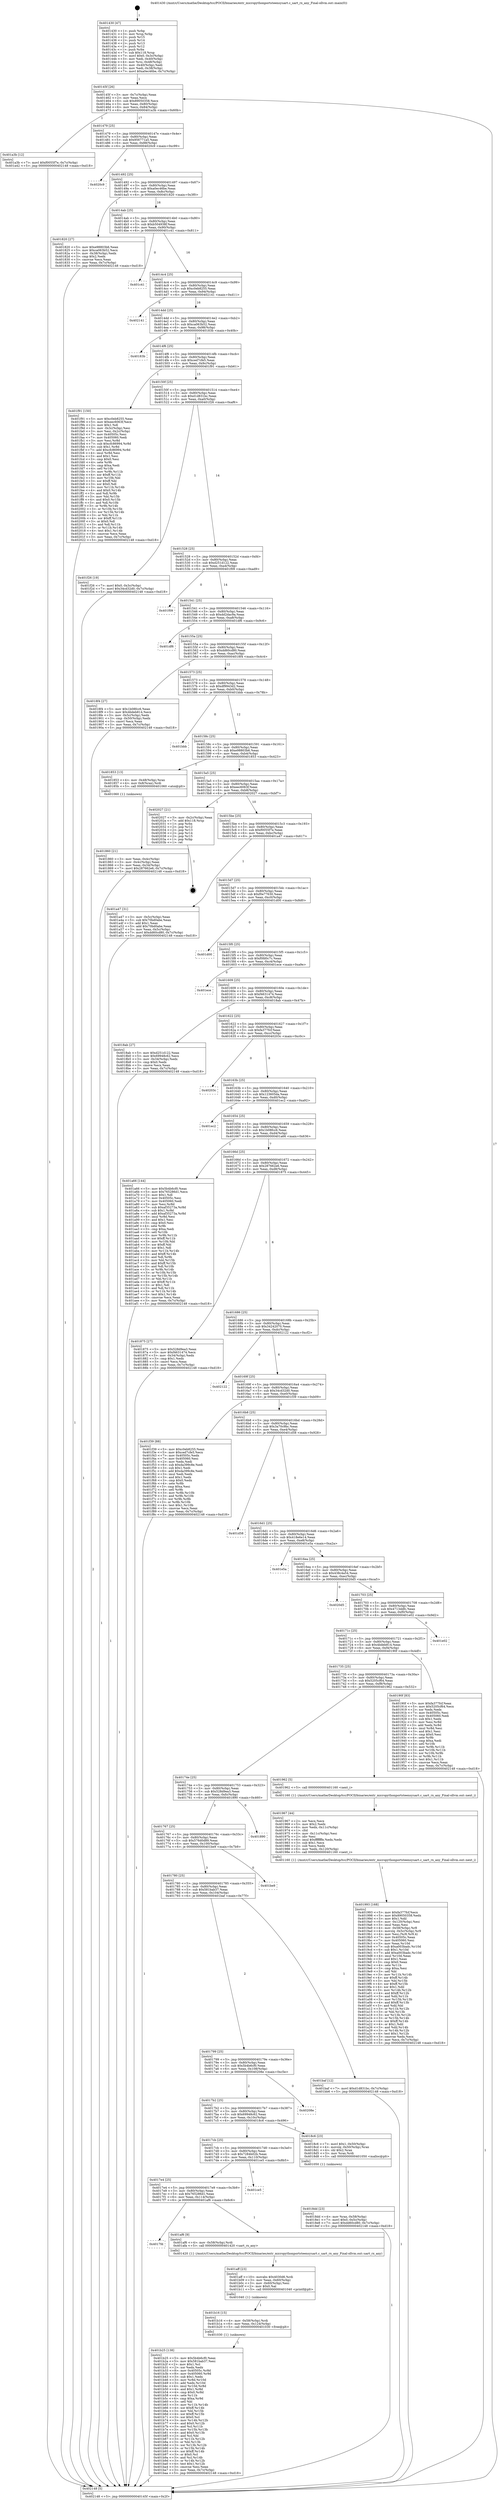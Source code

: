 digraph "0x401430" {
  label = "0x401430 (/mnt/c/Users/mathe/Desktop/tcc/POCII/binaries/extr_micropythonportsteensyuart.c_uart_rx_any_Final-ollvm.out::main(0))"
  labelloc = "t"
  node[shape=record]

  Entry [label="",width=0.3,height=0.3,shape=circle,fillcolor=black,style=filled]
  "0x40145f" [label="{
     0x40145f [26]\l
     | [instrs]\l
     &nbsp;&nbsp;0x40145f \<+3\>: mov -0x7c(%rbp),%eax\l
     &nbsp;&nbsp;0x401462 \<+2\>: mov %eax,%ecx\l
     &nbsp;&nbsp;0x401464 \<+6\>: sub $0x89050358,%ecx\l
     &nbsp;&nbsp;0x40146a \<+3\>: mov %eax,-0x80(%rbp)\l
     &nbsp;&nbsp;0x40146d \<+6\>: mov %ecx,-0x84(%rbp)\l
     &nbsp;&nbsp;0x401473 \<+6\>: je 0000000000401a3b \<main+0x60b\>\l
  }"]
  "0x401a3b" [label="{
     0x401a3b [12]\l
     | [instrs]\l
     &nbsp;&nbsp;0x401a3b \<+7\>: movl $0xf0055f7e,-0x7c(%rbp)\l
     &nbsp;&nbsp;0x401a42 \<+5\>: jmp 0000000000402148 \<main+0xd18\>\l
  }"]
  "0x401479" [label="{
     0x401479 [25]\l
     | [instrs]\l
     &nbsp;&nbsp;0x401479 \<+5\>: jmp 000000000040147e \<main+0x4e\>\l
     &nbsp;&nbsp;0x40147e \<+3\>: mov -0x80(%rbp),%eax\l
     &nbsp;&nbsp;0x401481 \<+5\>: sub $0x956771a5,%eax\l
     &nbsp;&nbsp;0x401486 \<+6\>: mov %eax,-0x88(%rbp)\l
     &nbsp;&nbsp;0x40148c \<+6\>: je 00000000004020c9 \<main+0xc99\>\l
  }"]
  Exit [label="",width=0.3,height=0.3,shape=circle,fillcolor=black,style=filled,peripheries=2]
  "0x4020c9" [label="{
     0x4020c9\l
  }", style=dashed]
  "0x401492" [label="{
     0x401492 [25]\l
     | [instrs]\l
     &nbsp;&nbsp;0x401492 \<+5\>: jmp 0000000000401497 \<main+0x67\>\l
     &nbsp;&nbsp;0x401497 \<+3\>: mov -0x80(%rbp),%eax\l
     &nbsp;&nbsp;0x40149a \<+5\>: sub $0xa0ec46be,%eax\l
     &nbsp;&nbsp;0x40149f \<+6\>: mov %eax,-0x8c(%rbp)\l
     &nbsp;&nbsp;0x4014a5 \<+6\>: je 0000000000401820 \<main+0x3f0\>\l
  }"]
  "0x401b25" [label="{
     0x401b25 [138]\l
     | [instrs]\l
     &nbsp;&nbsp;0x401b25 \<+5\>: mov $0x5b4b6cf0,%eax\l
     &nbsp;&nbsp;0x401b2a \<+5\>: mov $0x581bab37,%esi\l
     &nbsp;&nbsp;0x401b2f \<+2\>: mov $0x1,%cl\l
     &nbsp;&nbsp;0x401b31 \<+2\>: xor %edx,%edx\l
     &nbsp;&nbsp;0x401b33 \<+8\>: mov 0x40505c,%r8d\l
     &nbsp;&nbsp;0x401b3b \<+8\>: mov 0x405060,%r9d\l
     &nbsp;&nbsp;0x401b43 \<+3\>: sub $0x1,%edx\l
     &nbsp;&nbsp;0x401b46 \<+3\>: mov %r8d,%r10d\l
     &nbsp;&nbsp;0x401b49 \<+3\>: add %edx,%r10d\l
     &nbsp;&nbsp;0x401b4c \<+4\>: imul %r10d,%r8d\l
     &nbsp;&nbsp;0x401b50 \<+4\>: and $0x1,%r8d\l
     &nbsp;&nbsp;0x401b54 \<+4\>: cmp $0x0,%r8d\l
     &nbsp;&nbsp;0x401b58 \<+4\>: sete %r11b\l
     &nbsp;&nbsp;0x401b5c \<+4\>: cmp $0xa,%r9d\l
     &nbsp;&nbsp;0x401b60 \<+3\>: setl %bl\l
     &nbsp;&nbsp;0x401b63 \<+3\>: mov %r11b,%r14b\l
     &nbsp;&nbsp;0x401b66 \<+4\>: xor $0xff,%r14b\l
     &nbsp;&nbsp;0x401b6a \<+3\>: mov %bl,%r15b\l
     &nbsp;&nbsp;0x401b6d \<+4\>: xor $0xff,%r15b\l
     &nbsp;&nbsp;0x401b71 \<+3\>: xor $0x0,%cl\l
     &nbsp;&nbsp;0x401b74 \<+3\>: mov %r14b,%r12b\l
     &nbsp;&nbsp;0x401b77 \<+4\>: and $0x0,%r12b\l
     &nbsp;&nbsp;0x401b7b \<+3\>: and %cl,%r11b\l
     &nbsp;&nbsp;0x401b7e \<+3\>: mov %r15b,%r13b\l
     &nbsp;&nbsp;0x401b81 \<+4\>: and $0x0,%r13b\l
     &nbsp;&nbsp;0x401b85 \<+2\>: and %cl,%bl\l
     &nbsp;&nbsp;0x401b87 \<+3\>: or %r11b,%r12b\l
     &nbsp;&nbsp;0x401b8a \<+3\>: or %bl,%r13b\l
     &nbsp;&nbsp;0x401b8d \<+3\>: xor %r13b,%r12b\l
     &nbsp;&nbsp;0x401b90 \<+3\>: or %r15b,%r14b\l
     &nbsp;&nbsp;0x401b93 \<+4\>: xor $0xff,%r14b\l
     &nbsp;&nbsp;0x401b97 \<+3\>: or $0x0,%cl\l
     &nbsp;&nbsp;0x401b9a \<+3\>: and %cl,%r14b\l
     &nbsp;&nbsp;0x401b9d \<+3\>: or %r14b,%r12b\l
     &nbsp;&nbsp;0x401ba0 \<+4\>: test $0x1,%r12b\l
     &nbsp;&nbsp;0x401ba4 \<+3\>: cmovne %esi,%eax\l
     &nbsp;&nbsp;0x401ba7 \<+3\>: mov %eax,-0x7c(%rbp)\l
     &nbsp;&nbsp;0x401baa \<+5\>: jmp 0000000000402148 \<main+0xd18\>\l
  }"]
  "0x401820" [label="{
     0x401820 [27]\l
     | [instrs]\l
     &nbsp;&nbsp;0x401820 \<+5\>: mov $0xe98803b6,%eax\l
     &nbsp;&nbsp;0x401825 \<+5\>: mov $0xca063b52,%ecx\l
     &nbsp;&nbsp;0x40182a \<+3\>: mov -0x38(%rbp),%edx\l
     &nbsp;&nbsp;0x40182d \<+3\>: cmp $0x2,%edx\l
     &nbsp;&nbsp;0x401830 \<+3\>: cmovne %ecx,%eax\l
     &nbsp;&nbsp;0x401833 \<+3\>: mov %eax,-0x7c(%rbp)\l
     &nbsp;&nbsp;0x401836 \<+5\>: jmp 0000000000402148 \<main+0xd18\>\l
  }"]
  "0x4014ab" [label="{
     0x4014ab [25]\l
     | [instrs]\l
     &nbsp;&nbsp;0x4014ab \<+5\>: jmp 00000000004014b0 \<main+0x80\>\l
     &nbsp;&nbsp;0x4014b0 \<+3\>: mov -0x80(%rbp),%eax\l
     &nbsp;&nbsp;0x4014b3 \<+5\>: sub $0xb504938f,%eax\l
     &nbsp;&nbsp;0x4014b8 \<+6\>: mov %eax,-0x90(%rbp)\l
     &nbsp;&nbsp;0x4014be \<+6\>: je 0000000000401c41 \<main+0x811\>\l
  }"]
  "0x402148" [label="{
     0x402148 [5]\l
     | [instrs]\l
     &nbsp;&nbsp;0x402148 \<+5\>: jmp 000000000040145f \<main+0x2f\>\l
  }"]
  "0x401430" [label="{
     0x401430 [47]\l
     | [instrs]\l
     &nbsp;&nbsp;0x401430 \<+1\>: push %rbp\l
     &nbsp;&nbsp;0x401431 \<+3\>: mov %rsp,%rbp\l
     &nbsp;&nbsp;0x401434 \<+2\>: push %r15\l
     &nbsp;&nbsp;0x401436 \<+2\>: push %r14\l
     &nbsp;&nbsp;0x401438 \<+2\>: push %r13\l
     &nbsp;&nbsp;0x40143a \<+2\>: push %r12\l
     &nbsp;&nbsp;0x40143c \<+1\>: push %rbx\l
     &nbsp;&nbsp;0x40143d \<+7\>: sub $0x118,%rsp\l
     &nbsp;&nbsp;0x401444 \<+7\>: movl $0x0,-0x3c(%rbp)\l
     &nbsp;&nbsp;0x40144b \<+3\>: mov %edi,-0x40(%rbp)\l
     &nbsp;&nbsp;0x40144e \<+4\>: mov %rsi,-0x48(%rbp)\l
     &nbsp;&nbsp;0x401452 \<+3\>: mov -0x40(%rbp),%edi\l
     &nbsp;&nbsp;0x401455 \<+3\>: mov %edi,-0x38(%rbp)\l
     &nbsp;&nbsp;0x401458 \<+7\>: movl $0xa0ec46be,-0x7c(%rbp)\l
  }"]
  "0x401b16" [label="{
     0x401b16 [15]\l
     | [instrs]\l
     &nbsp;&nbsp;0x401b16 \<+4\>: mov -0x58(%rbp),%rdi\l
     &nbsp;&nbsp;0x401b1a \<+6\>: mov %eax,-0x124(%rbp)\l
     &nbsp;&nbsp;0x401b20 \<+5\>: call 0000000000401030 \<free@plt\>\l
     | [calls]\l
     &nbsp;&nbsp;0x401030 \{1\} (unknown)\l
  }"]
  "0x401c41" [label="{
     0x401c41\l
  }", style=dashed]
  "0x4014c4" [label="{
     0x4014c4 [25]\l
     | [instrs]\l
     &nbsp;&nbsp;0x4014c4 \<+5\>: jmp 00000000004014c9 \<main+0x99\>\l
     &nbsp;&nbsp;0x4014c9 \<+3\>: mov -0x80(%rbp),%eax\l
     &nbsp;&nbsp;0x4014cc \<+5\>: sub $0xc0eb8255,%eax\l
     &nbsp;&nbsp;0x4014d1 \<+6\>: mov %eax,-0x94(%rbp)\l
     &nbsp;&nbsp;0x4014d7 \<+6\>: je 0000000000402141 \<main+0xd11\>\l
  }"]
  "0x401aff" [label="{
     0x401aff [23]\l
     | [instrs]\l
     &nbsp;&nbsp;0x401aff \<+10\>: movabs $0x4030d6,%rdi\l
     &nbsp;&nbsp;0x401b09 \<+3\>: mov %eax,-0x60(%rbp)\l
     &nbsp;&nbsp;0x401b0c \<+3\>: mov -0x60(%rbp),%esi\l
     &nbsp;&nbsp;0x401b0f \<+2\>: mov $0x0,%al\l
     &nbsp;&nbsp;0x401b11 \<+5\>: call 0000000000401040 \<printf@plt\>\l
     | [calls]\l
     &nbsp;&nbsp;0x401040 \{1\} (unknown)\l
  }"]
  "0x402141" [label="{
     0x402141\l
  }", style=dashed]
  "0x4014dd" [label="{
     0x4014dd [25]\l
     | [instrs]\l
     &nbsp;&nbsp;0x4014dd \<+5\>: jmp 00000000004014e2 \<main+0xb2\>\l
     &nbsp;&nbsp;0x4014e2 \<+3\>: mov -0x80(%rbp),%eax\l
     &nbsp;&nbsp;0x4014e5 \<+5\>: sub $0xca063b52,%eax\l
     &nbsp;&nbsp;0x4014ea \<+6\>: mov %eax,-0x98(%rbp)\l
     &nbsp;&nbsp;0x4014f0 \<+6\>: je 000000000040183b \<main+0x40b\>\l
  }"]
  "0x4017fd" [label="{
     0x4017fd\l
  }", style=dashed]
  "0x40183b" [label="{
     0x40183b\l
  }", style=dashed]
  "0x4014f6" [label="{
     0x4014f6 [25]\l
     | [instrs]\l
     &nbsp;&nbsp;0x4014f6 \<+5\>: jmp 00000000004014fb \<main+0xcb\>\l
     &nbsp;&nbsp;0x4014fb \<+3\>: mov -0x80(%rbp),%eax\l
     &nbsp;&nbsp;0x4014fe \<+5\>: sub $0xced7cfe5,%eax\l
     &nbsp;&nbsp;0x401503 \<+6\>: mov %eax,-0x9c(%rbp)\l
     &nbsp;&nbsp;0x401509 \<+6\>: je 0000000000401f91 \<main+0xb61\>\l
  }"]
  "0x401af6" [label="{
     0x401af6 [9]\l
     | [instrs]\l
     &nbsp;&nbsp;0x401af6 \<+4\>: mov -0x58(%rbp),%rdi\l
     &nbsp;&nbsp;0x401afa \<+5\>: call 0000000000401420 \<uart_rx_any\>\l
     | [calls]\l
     &nbsp;&nbsp;0x401420 \{1\} (/mnt/c/Users/mathe/Desktop/tcc/POCII/binaries/extr_micropythonportsteensyuart.c_uart_rx_any_Final-ollvm.out::uart_rx_any)\l
  }"]
  "0x401f91" [label="{
     0x401f91 [150]\l
     | [instrs]\l
     &nbsp;&nbsp;0x401f91 \<+5\>: mov $0xc0eb8255,%eax\l
     &nbsp;&nbsp;0x401f96 \<+5\>: mov $0xeec6063f,%ecx\l
     &nbsp;&nbsp;0x401f9b \<+2\>: mov $0x1,%dl\l
     &nbsp;&nbsp;0x401f9d \<+3\>: mov -0x3c(%rbp),%esi\l
     &nbsp;&nbsp;0x401fa0 \<+3\>: mov %esi,-0x2c(%rbp)\l
     &nbsp;&nbsp;0x401fa3 \<+7\>: mov 0x40505c,%esi\l
     &nbsp;&nbsp;0x401faa \<+7\>: mov 0x405060,%edi\l
     &nbsp;&nbsp;0x401fb1 \<+3\>: mov %esi,%r8d\l
     &nbsp;&nbsp;0x401fb4 \<+7\>: sub $0xcfc86994,%r8d\l
     &nbsp;&nbsp;0x401fbb \<+4\>: sub $0x1,%r8d\l
     &nbsp;&nbsp;0x401fbf \<+7\>: add $0xcfc86994,%r8d\l
     &nbsp;&nbsp;0x401fc6 \<+4\>: imul %r8d,%esi\l
     &nbsp;&nbsp;0x401fca \<+3\>: and $0x1,%esi\l
     &nbsp;&nbsp;0x401fcd \<+3\>: cmp $0x0,%esi\l
     &nbsp;&nbsp;0x401fd0 \<+4\>: sete %r9b\l
     &nbsp;&nbsp;0x401fd4 \<+3\>: cmp $0xa,%edi\l
     &nbsp;&nbsp;0x401fd7 \<+4\>: setl %r10b\l
     &nbsp;&nbsp;0x401fdb \<+3\>: mov %r9b,%r11b\l
     &nbsp;&nbsp;0x401fde \<+4\>: xor $0xff,%r11b\l
     &nbsp;&nbsp;0x401fe2 \<+3\>: mov %r10b,%bl\l
     &nbsp;&nbsp;0x401fe5 \<+3\>: xor $0xff,%bl\l
     &nbsp;&nbsp;0x401fe8 \<+3\>: xor $0x0,%dl\l
     &nbsp;&nbsp;0x401feb \<+3\>: mov %r11b,%r14b\l
     &nbsp;&nbsp;0x401fee \<+4\>: and $0x0,%r14b\l
     &nbsp;&nbsp;0x401ff2 \<+3\>: and %dl,%r9b\l
     &nbsp;&nbsp;0x401ff5 \<+3\>: mov %bl,%r15b\l
     &nbsp;&nbsp;0x401ff8 \<+4\>: and $0x0,%r15b\l
     &nbsp;&nbsp;0x401ffc \<+3\>: and %dl,%r10b\l
     &nbsp;&nbsp;0x401fff \<+3\>: or %r9b,%r14b\l
     &nbsp;&nbsp;0x402002 \<+3\>: or %r10b,%r15b\l
     &nbsp;&nbsp;0x402005 \<+3\>: xor %r15b,%r14b\l
     &nbsp;&nbsp;0x402008 \<+3\>: or %bl,%r11b\l
     &nbsp;&nbsp;0x40200b \<+4\>: xor $0xff,%r11b\l
     &nbsp;&nbsp;0x40200f \<+3\>: or $0x0,%dl\l
     &nbsp;&nbsp;0x402012 \<+3\>: and %dl,%r11b\l
     &nbsp;&nbsp;0x402015 \<+3\>: or %r11b,%r14b\l
     &nbsp;&nbsp;0x402018 \<+4\>: test $0x1,%r14b\l
     &nbsp;&nbsp;0x40201c \<+3\>: cmovne %ecx,%eax\l
     &nbsp;&nbsp;0x40201f \<+3\>: mov %eax,-0x7c(%rbp)\l
     &nbsp;&nbsp;0x402022 \<+5\>: jmp 0000000000402148 \<main+0xd18\>\l
  }"]
  "0x40150f" [label="{
     0x40150f [25]\l
     | [instrs]\l
     &nbsp;&nbsp;0x40150f \<+5\>: jmp 0000000000401514 \<main+0xe4\>\l
     &nbsp;&nbsp;0x401514 \<+3\>: mov -0x80(%rbp),%eax\l
     &nbsp;&nbsp;0x401517 \<+5\>: sub $0xd1d831bc,%eax\l
     &nbsp;&nbsp;0x40151c \<+6\>: mov %eax,-0xa0(%rbp)\l
     &nbsp;&nbsp;0x401522 \<+6\>: je 0000000000401f26 \<main+0xaf6\>\l
  }"]
  "0x4017e4" [label="{
     0x4017e4 [25]\l
     | [instrs]\l
     &nbsp;&nbsp;0x4017e4 \<+5\>: jmp 00000000004017e9 \<main+0x3b9\>\l
     &nbsp;&nbsp;0x4017e9 \<+3\>: mov -0x80(%rbp),%eax\l
     &nbsp;&nbsp;0x4017ec \<+5\>: sub $0x765286d1,%eax\l
     &nbsp;&nbsp;0x4017f1 \<+6\>: mov %eax,-0x114(%rbp)\l
     &nbsp;&nbsp;0x4017f7 \<+6\>: je 0000000000401af6 \<main+0x6c6\>\l
  }"]
  "0x401f26" [label="{
     0x401f26 [19]\l
     | [instrs]\l
     &nbsp;&nbsp;0x401f26 \<+7\>: movl $0x0,-0x3c(%rbp)\l
     &nbsp;&nbsp;0x401f2d \<+7\>: movl $0x34cd32d0,-0x7c(%rbp)\l
     &nbsp;&nbsp;0x401f34 \<+5\>: jmp 0000000000402148 \<main+0xd18\>\l
  }"]
  "0x401528" [label="{
     0x401528 [25]\l
     | [instrs]\l
     &nbsp;&nbsp;0x401528 \<+5\>: jmp 000000000040152d \<main+0xfd\>\l
     &nbsp;&nbsp;0x40152d \<+3\>: mov -0x80(%rbp),%eax\l
     &nbsp;&nbsp;0x401530 \<+5\>: sub $0xd251d122,%eax\l
     &nbsp;&nbsp;0x401535 \<+6\>: mov %eax,-0xa4(%rbp)\l
     &nbsp;&nbsp;0x40153b \<+6\>: je 0000000000401f09 \<main+0xad9\>\l
  }"]
  "0x401ce5" [label="{
     0x401ce5\l
  }", style=dashed]
  "0x401f09" [label="{
     0x401f09\l
  }", style=dashed]
  "0x401541" [label="{
     0x401541 [25]\l
     | [instrs]\l
     &nbsp;&nbsp;0x401541 \<+5\>: jmp 0000000000401546 \<main+0x116\>\l
     &nbsp;&nbsp;0x401546 \<+3\>: mov -0x80(%rbp),%eax\l
     &nbsp;&nbsp;0x401549 \<+5\>: sub $0xdd2dac9a,%eax\l
     &nbsp;&nbsp;0x40154e \<+6\>: mov %eax,-0xa8(%rbp)\l
     &nbsp;&nbsp;0x401554 \<+6\>: je 0000000000401df6 \<main+0x9c6\>\l
  }"]
  "0x401993" [label="{
     0x401993 [168]\l
     | [instrs]\l
     &nbsp;&nbsp;0x401993 \<+5\>: mov $0xfa377fcf,%ecx\l
     &nbsp;&nbsp;0x401998 \<+5\>: mov $0x89050358,%edx\l
     &nbsp;&nbsp;0x40199d \<+3\>: mov $0x1,%dil\l
     &nbsp;&nbsp;0x4019a0 \<+6\>: mov -0x120(%rbp),%esi\l
     &nbsp;&nbsp;0x4019a6 \<+3\>: imul %eax,%esi\l
     &nbsp;&nbsp;0x4019a9 \<+4\>: mov -0x58(%rbp),%r8\l
     &nbsp;&nbsp;0x4019ad \<+4\>: movslq -0x5c(%rbp),%r9\l
     &nbsp;&nbsp;0x4019b1 \<+4\>: mov %esi,(%r8,%r9,4)\l
     &nbsp;&nbsp;0x4019b5 \<+7\>: mov 0x40505c,%eax\l
     &nbsp;&nbsp;0x4019bc \<+7\>: mov 0x405060,%esi\l
     &nbsp;&nbsp;0x4019c3 \<+3\>: mov %eax,%r10d\l
     &nbsp;&nbsp;0x4019c6 \<+7\>: sub $0xa003badc,%r10d\l
     &nbsp;&nbsp;0x4019cd \<+4\>: sub $0x1,%r10d\l
     &nbsp;&nbsp;0x4019d1 \<+7\>: add $0xa003badc,%r10d\l
     &nbsp;&nbsp;0x4019d8 \<+4\>: imul %r10d,%eax\l
     &nbsp;&nbsp;0x4019dc \<+3\>: and $0x1,%eax\l
     &nbsp;&nbsp;0x4019df \<+3\>: cmp $0x0,%eax\l
     &nbsp;&nbsp;0x4019e2 \<+4\>: sete %r11b\l
     &nbsp;&nbsp;0x4019e6 \<+3\>: cmp $0xa,%esi\l
     &nbsp;&nbsp;0x4019e9 \<+3\>: setl %bl\l
     &nbsp;&nbsp;0x4019ec \<+3\>: mov %r11b,%r14b\l
     &nbsp;&nbsp;0x4019ef \<+4\>: xor $0xff,%r14b\l
     &nbsp;&nbsp;0x4019f3 \<+3\>: mov %bl,%r15b\l
     &nbsp;&nbsp;0x4019f6 \<+4\>: xor $0xff,%r15b\l
     &nbsp;&nbsp;0x4019fa \<+4\>: xor $0x1,%dil\l
     &nbsp;&nbsp;0x4019fe \<+3\>: mov %r14b,%r12b\l
     &nbsp;&nbsp;0x401a01 \<+4\>: and $0xff,%r12b\l
     &nbsp;&nbsp;0x401a05 \<+3\>: and %dil,%r11b\l
     &nbsp;&nbsp;0x401a08 \<+3\>: mov %r15b,%r13b\l
     &nbsp;&nbsp;0x401a0b \<+4\>: and $0xff,%r13b\l
     &nbsp;&nbsp;0x401a0f \<+3\>: and %dil,%bl\l
     &nbsp;&nbsp;0x401a12 \<+3\>: or %r11b,%r12b\l
     &nbsp;&nbsp;0x401a15 \<+3\>: or %bl,%r13b\l
     &nbsp;&nbsp;0x401a18 \<+3\>: xor %r13b,%r12b\l
     &nbsp;&nbsp;0x401a1b \<+3\>: or %r15b,%r14b\l
     &nbsp;&nbsp;0x401a1e \<+4\>: xor $0xff,%r14b\l
     &nbsp;&nbsp;0x401a22 \<+4\>: or $0x1,%dil\l
     &nbsp;&nbsp;0x401a26 \<+3\>: and %dil,%r14b\l
     &nbsp;&nbsp;0x401a29 \<+3\>: or %r14b,%r12b\l
     &nbsp;&nbsp;0x401a2c \<+4\>: test $0x1,%r12b\l
     &nbsp;&nbsp;0x401a30 \<+3\>: cmovne %edx,%ecx\l
     &nbsp;&nbsp;0x401a33 \<+3\>: mov %ecx,-0x7c(%rbp)\l
     &nbsp;&nbsp;0x401a36 \<+5\>: jmp 0000000000402148 \<main+0xd18\>\l
  }"]
  "0x401df6" [label="{
     0x401df6\l
  }", style=dashed]
  "0x40155a" [label="{
     0x40155a [25]\l
     | [instrs]\l
     &nbsp;&nbsp;0x40155a \<+5\>: jmp 000000000040155f \<main+0x12f\>\l
     &nbsp;&nbsp;0x40155f \<+3\>: mov -0x80(%rbp),%eax\l
     &nbsp;&nbsp;0x401562 \<+5\>: sub $0xdd60cd80,%eax\l
     &nbsp;&nbsp;0x401567 \<+6\>: mov %eax,-0xac(%rbp)\l
     &nbsp;&nbsp;0x40156d \<+6\>: je 00000000004018f4 \<main+0x4c4\>\l
  }"]
  "0x401967" [label="{
     0x401967 [44]\l
     | [instrs]\l
     &nbsp;&nbsp;0x401967 \<+2\>: xor %ecx,%ecx\l
     &nbsp;&nbsp;0x401969 \<+5\>: mov $0x2,%edx\l
     &nbsp;&nbsp;0x40196e \<+6\>: mov %edx,-0x11c(%rbp)\l
     &nbsp;&nbsp;0x401974 \<+1\>: cltd\l
     &nbsp;&nbsp;0x401975 \<+6\>: mov -0x11c(%rbp),%esi\l
     &nbsp;&nbsp;0x40197b \<+2\>: idiv %esi\l
     &nbsp;&nbsp;0x40197d \<+6\>: imul $0xfffffffe,%edx,%edx\l
     &nbsp;&nbsp;0x401983 \<+3\>: sub $0x1,%ecx\l
     &nbsp;&nbsp;0x401986 \<+2\>: sub %ecx,%edx\l
     &nbsp;&nbsp;0x401988 \<+6\>: mov %edx,-0x120(%rbp)\l
     &nbsp;&nbsp;0x40198e \<+5\>: call 0000000000401160 \<next_i\>\l
     | [calls]\l
     &nbsp;&nbsp;0x401160 \{1\} (/mnt/c/Users/mathe/Desktop/tcc/POCII/binaries/extr_micropythonportsteensyuart.c_uart_rx_any_Final-ollvm.out::next_i)\l
  }"]
  "0x4018f4" [label="{
     0x4018f4 [27]\l
     | [instrs]\l
     &nbsp;&nbsp;0x4018f4 \<+5\>: mov $0x1b08fcc6,%eax\l
     &nbsp;&nbsp;0x4018f9 \<+5\>: mov $0x4bdeb814,%ecx\l
     &nbsp;&nbsp;0x4018fe \<+3\>: mov -0x5c(%rbp),%edx\l
     &nbsp;&nbsp;0x401901 \<+3\>: cmp -0x50(%rbp),%edx\l
     &nbsp;&nbsp;0x401904 \<+3\>: cmovl %ecx,%eax\l
     &nbsp;&nbsp;0x401907 \<+3\>: mov %eax,-0x7c(%rbp)\l
     &nbsp;&nbsp;0x40190a \<+5\>: jmp 0000000000402148 \<main+0xd18\>\l
  }"]
  "0x401573" [label="{
     0x401573 [25]\l
     | [instrs]\l
     &nbsp;&nbsp;0x401573 \<+5\>: jmp 0000000000401578 \<main+0x148\>\l
     &nbsp;&nbsp;0x401578 \<+3\>: mov -0x80(%rbp),%eax\l
     &nbsp;&nbsp;0x40157b \<+5\>: sub $0xdf9943d2,%eax\l
     &nbsp;&nbsp;0x401580 \<+6\>: mov %eax,-0xb0(%rbp)\l
     &nbsp;&nbsp;0x401586 \<+6\>: je 0000000000401bbb \<main+0x78b\>\l
  }"]
  "0x4018dd" [label="{
     0x4018dd [23]\l
     | [instrs]\l
     &nbsp;&nbsp;0x4018dd \<+4\>: mov %rax,-0x58(%rbp)\l
     &nbsp;&nbsp;0x4018e1 \<+7\>: movl $0x0,-0x5c(%rbp)\l
     &nbsp;&nbsp;0x4018e8 \<+7\>: movl $0xdd60cd80,-0x7c(%rbp)\l
     &nbsp;&nbsp;0x4018ef \<+5\>: jmp 0000000000402148 \<main+0xd18\>\l
  }"]
  "0x401bbb" [label="{
     0x401bbb\l
  }", style=dashed]
  "0x40158c" [label="{
     0x40158c [25]\l
     | [instrs]\l
     &nbsp;&nbsp;0x40158c \<+5\>: jmp 0000000000401591 \<main+0x161\>\l
     &nbsp;&nbsp;0x401591 \<+3\>: mov -0x80(%rbp),%eax\l
     &nbsp;&nbsp;0x401594 \<+5\>: sub $0xe98803b6,%eax\l
     &nbsp;&nbsp;0x401599 \<+6\>: mov %eax,-0xb4(%rbp)\l
     &nbsp;&nbsp;0x40159f \<+6\>: je 0000000000401853 \<main+0x423\>\l
  }"]
  "0x4017cb" [label="{
     0x4017cb [25]\l
     | [instrs]\l
     &nbsp;&nbsp;0x4017cb \<+5\>: jmp 00000000004017d0 \<main+0x3a0\>\l
     &nbsp;&nbsp;0x4017d0 \<+3\>: mov -0x80(%rbp),%eax\l
     &nbsp;&nbsp;0x4017d3 \<+5\>: sub $0x7284b02b,%eax\l
     &nbsp;&nbsp;0x4017d8 \<+6\>: mov %eax,-0x110(%rbp)\l
     &nbsp;&nbsp;0x4017de \<+6\>: je 0000000000401ce5 \<main+0x8b5\>\l
  }"]
  "0x401853" [label="{
     0x401853 [13]\l
     | [instrs]\l
     &nbsp;&nbsp;0x401853 \<+4\>: mov -0x48(%rbp),%rax\l
     &nbsp;&nbsp;0x401857 \<+4\>: mov 0x8(%rax),%rdi\l
     &nbsp;&nbsp;0x40185b \<+5\>: call 0000000000401060 \<atoi@plt\>\l
     | [calls]\l
     &nbsp;&nbsp;0x401060 \{1\} (unknown)\l
  }"]
  "0x4015a5" [label="{
     0x4015a5 [25]\l
     | [instrs]\l
     &nbsp;&nbsp;0x4015a5 \<+5\>: jmp 00000000004015aa \<main+0x17a\>\l
     &nbsp;&nbsp;0x4015aa \<+3\>: mov -0x80(%rbp),%eax\l
     &nbsp;&nbsp;0x4015ad \<+5\>: sub $0xeec6063f,%eax\l
     &nbsp;&nbsp;0x4015b2 \<+6\>: mov %eax,-0xb8(%rbp)\l
     &nbsp;&nbsp;0x4015b8 \<+6\>: je 0000000000402027 \<main+0xbf7\>\l
  }"]
  "0x401860" [label="{
     0x401860 [21]\l
     | [instrs]\l
     &nbsp;&nbsp;0x401860 \<+3\>: mov %eax,-0x4c(%rbp)\l
     &nbsp;&nbsp;0x401863 \<+3\>: mov -0x4c(%rbp),%eax\l
     &nbsp;&nbsp;0x401866 \<+3\>: mov %eax,-0x34(%rbp)\l
     &nbsp;&nbsp;0x401869 \<+7\>: movl $0x287662e6,-0x7c(%rbp)\l
     &nbsp;&nbsp;0x401870 \<+5\>: jmp 0000000000402148 \<main+0xd18\>\l
  }"]
  "0x4018c6" [label="{
     0x4018c6 [23]\l
     | [instrs]\l
     &nbsp;&nbsp;0x4018c6 \<+7\>: movl $0x1,-0x50(%rbp)\l
     &nbsp;&nbsp;0x4018cd \<+4\>: movslq -0x50(%rbp),%rax\l
     &nbsp;&nbsp;0x4018d1 \<+4\>: shl $0x2,%rax\l
     &nbsp;&nbsp;0x4018d5 \<+3\>: mov %rax,%rdi\l
     &nbsp;&nbsp;0x4018d8 \<+5\>: call 0000000000401050 \<malloc@plt\>\l
     | [calls]\l
     &nbsp;&nbsp;0x401050 \{1\} (unknown)\l
  }"]
  "0x402027" [label="{
     0x402027 [21]\l
     | [instrs]\l
     &nbsp;&nbsp;0x402027 \<+3\>: mov -0x2c(%rbp),%eax\l
     &nbsp;&nbsp;0x40202a \<+7\>: add $0x118,%rsp\l
     &nbsp;&nbsp;0x402031 \<+1\>: pop %rbx\l
     &nbsp;&nbsp;0x402032 \<+2\>: pop %r12\l
     &nbsp;&nbsp;0x402034 \<+2\>: pop %r13\l
     &nbsp;&nbsp;0x402036 \<+2\>: pop %r14\l
     &nbsp;&nbsp;0x402038 \<+2\>: pop %r15\l
     &nbsp;&nbsp;0x40203a \<+1\>: pop %rbp\l
     &nbsp;&nbsp;0x40203b \<+1\>: ret\l
  }"]
  "0x4015be" [label="{
     0x4015be [25]\l
     | [instrs]\l
     &nbsp;&nbsp;0x4015be \<+5\>: jmp 00000000004015c3 \<main+0x193\>\l
     &nbsp;&nbsp;0x4015c3 \<+3\>: mov -0x80(%rbp),%eax\l
     &nbsp;&nbsp;0x4015c6 \<+5\>: sub $0xf0055f7e,%eax\l
     &nbsp;&nbsp;0x4015cb \<+6\>: mov %eax,-0xbc(%rbp)\l
     &nbsp;&nbsp;0x4015d1 \<+6\>: je 0000000000401a47 \<main+0x617\>\l
  }"]
  "0x4017b2" [label="{
     0x4017b2 [25]\l
     | [instrs]\l
     &nbsp;&nbsp;0x4017b2 \<+5\>: jmp 00000000004017b7 \<main+0x387\>\l
     &nbsp;&nbsp;0x4017b7 \<+3\>: mov -0x80(%rbp),%eax\l
     &nbsp;&nbsp;0x4017ba \<+5\>: sub $0x69948c62,%eax\l
     &nbsp;&nbsp;0x4017bf \<+6\>: mov %eax,-0x10c(%rbp)\l
     &nbsp;&nbsp;0x4017c5 \<+6\>: je 00000000004018c6 \<main+0x496\>\l
  }"]
  "0x401a47" [label="{
     0x401a47 [31]\l
     | [instrs]\l
     &nbsp;&nbsp;0x401a47 \<+3\>: mov -0x5c(%rbp),%eax\l
     &nbsp;&nbsp;0x401a4a \<+5\>: sub $0x70bd0abe,%eax\l
     &nbsp;&nbsp;0x401a4f \<+3\>: add $0x1,%eax\l
     &nbsp;&nbsp;0x401a52 \<+5\>: add $0x70bd0abe,%eax\l
     &nbsp;&nbsp;0x401a57 \<+3\>: mov %eax,-0x5c(%rbp)\l
     &nbsp;&nbsp;0x401a5a \<+7\>: movl $0xdd60cd80,-0x7c(%rbp)\l
     &nbsp;&nbsp;0x401a61 \<+5\>: jmp 0000000000402148 \<main+0xd18\>\l
  }"]
  "0x4015d7" [label="{
     0x4015d7 [25]\l
     | [instrs]\l
     &nbsp;&nbsp;0x4015d7 \<+5\>: jmp 00000000004015dc \<main+0x1ac\>\l
     &nbsp;&nbsp;0x4015dc \<+3\>: mov -0x80(%rbp),%eax\l
     &nbsp;&nbsp;0x4015df \<+5\>: sub $0xf0e77630,%eax\l
     &nbsp;&nbsp;0x4015e4 \<+6\>: mov %eax,-0xc0(%rbp)\l
     &nbsp;&nbsp;0x4015ea \<+6\>: je 0000000000401d00 \<main+0x8d0\>\l
  }"]
  "0x40208e" [label="{
     0x40208e\l
  }", style=dashed]
  "0x401d00" [label="{
     0x401d00\l
  }", style=dashed]
  "0x4015f0" [label="{
     0x4015f0 [25]\l
     | [instrs]\l
     &nbsp;&nbsp;0x4015f0 \<+5\>: jmp 00000000004015f5 \<main+0x1c5\>\l
     &nbsp;&nbsp;0x4015f5 \<+3\>: mov -0x80(%rbp),%eax\l
     &nbsp;&nbsp;0x4015f8 \<+5\>: sub $0xf0fd0c7c,%eax\l
     &nbsp;&nbsp;0x4015fd \<+6\>: mov %eax,-0xc4(%rbp)\l
     &nbsp;&nbsp;0x401603 \<+6\>: je 0000000000401ece \<main+0xa9e\>\l
  }"]
  "0x401799" [label="{
     0x401799 [25]\l
     | [instrs]\l
     &nbsp;&nbsp;0x401799 \<+5\>: jmp 000000000040179e \<main+0x36e\>\l
     &nbsp;&nbsp;0x40179e \<+3\>: mov -0x80(%rbp),%eax\l
     &nbsp;&nbsp;0x4017a1 \<+5\>: sub $0x5b4b6cf0,%eax\l
     &nbsp;&nbsp;0x4017a6 \<+6\>: mov %eax,-0x108(%rbp)\l
     &nbsp;&nbsp;0x4017ac \<+6\>: je 000000000040208e \<main+0xc5e\>\l
  }"]
  "0x401ece" [label="{
     0x401ece\l
  }", style=dashed]
  "0x401609" [label="{
     0x401609 [25]\l
     | [instrs]\l
     &nbsp;&nbsp;0x401609 \<+5\>: jmp 000000000040160e \<main+0x1de\>\l
     &nbsp;&nbsp;0x40160e \<+3\>: mov -0x80(%rbp),%eax\l
     &nbsp;&nbsp;0x401611 \<+5\>: sub $0xf4631474,%eax\l
     &nbsp;&nbsp;0x401616 \<+6\>: mov %eax,-0xc8(%rbp)\l
     &nbsp;&nbsp;0x40161c \<+6\>: je 00000000004018ab \<main+0x47b\>\l
  }"]
  "0x401baf" [label="{
     0x401baf [12]\l
     | [instrs]\l
     &nbsp;&nbsp;0x401baf \<+7\>: movl $0xd1d831bc,-0x7c(%rbp)\l
     &nbsp;&nbsp;0x401bb6 \<+5\>: jmp 0000000000402148 \<main+0xd18\>\l
  }"]
  "0x4018ab" [label="{
     0x4018ab [27]\l
     | [instrs]\l
     &nbsp;&nbsp;0x4018ab \<+5\>: mov $0xd251d122,%eax\l
     &nbsp;&nbsp;0x4018b0 \<+5\>: mov $0x69948c62,%ecx\l
     &nbsp;&nbsp;0x4018b5 \<+3\>: mov -0x34(%rbp),%edx\l
     &nbsp;&nbsp;0x4018b8 \<+3\>: cmp $0x0,%edx\l
     &nbsp;&nbsp;0x4018bb \<+3\>: cmove %ecx,%eax\l
     &nbsp;&nbsp;0x4018be \<+3\>: mov %eax,-0x7c(%rbp)\l
     &nbsp;&nbsp;0x4018c1 \<+5\>: jmp 0000000000402148 \<main+0xd18\>\l
  }"]
  "0x401622" [label="{
     0x401622 [25]\l
     | [instrs]\l
     &nbsp;&nbsp;0x401622 \<+5\>: jmp 0000000000401627 \<main+0x1f7\>\l
     &nbsp;&nbsp;0x401627 \<+3\>: mov -0x80(%rbp),%eax\l
     &nbsp;&nbsp;0x40162a \<+5\>: sub $0xfa377fcf,%eax\l
     &nbsp;&nbsp;0x40162f \<+6\>: mov %eax,-0xcc(%rbp)\l
     &nbsp;&nbsp;0x401635 \<+6\>: je 000000000040203c \<main+0xc0c\>\l
  }"]
  "0x401780" [label="{
     0x401780 [25]\l
     | [instrs]\l
     &nbsp;&nbsp;0x401780 \<+5\>: jmp 0000000000401785 \<main+0x355\>\l
     &nbsp;&nbsp;0x401785 \<+3\>: mov -0x80(%rbp),%eax\l
     &nbsp;&nbsp;0x401788 \<+5\>: sub $0x581bab37,%eax\l
     &nbsp;&nbsp;0x40178d \<+6\>: mov %eax,-0x104(%rbp)\l
     &nbsp;&nbsp;0x401793 \<+6\>: je 0000000000401baf \<main+0x77f\>\l
  }"]
  "0x40203c" [label="{
     0x40203c\l
  }", style=dashed]
  "0x40163b" [label="{
     0x40163b [25]\l
     | [instrs]\l
     &nbsp;&nbsp;0x40163b \<+5\>: jmp 0000000000401640 \<main+0x210\>\l
     &nbsp;&nbsp;0x401640 \<+3\>: mov -0x80(%rbp),%eax\l
     &nbsp;&nbsp;0x401643 \<+5\>: sub $0x123605da,%eax\l
     &nbsp;&nbsp;0x401648 \<+6\>: mov %eax,-0xd0(%rbp)\l
     &nbsp;&nbsp;0x40164e \<+6\>: je 0000000000401ec2 \<main+0xa92\>\l
  }"]
  "0x401be9" [label="{
     0x401be9\l
  }", style=dashed]
  "0x401ec2" [label="{
     0x401ec2\l
  }", style=dashed]
  "0x401654" [label="{
     0x401654 [25]\l
     | [instrs]\l
     &nbsp;&nbsp;0x401654 \<+5\>: jmp 0000000000401659 \<main+0x229\>\l
     &nbsp;&nbsp;0x401659 \<+3\>: mov -0x80(%rbp),%eax\l
     &nbsp;&nbsp;0x40165c \<+5\>: sub $0x1b08fcc6,%eax\l
     &nbsp;&nbsp;0x401661 \<+6\>: mov %eax,-0xd4(%rbp)\l
     &nbsp;&nbsp;0x401667 \<+6\>: je 0000000000401a66 \<main+0x636\>\l
  }"]
  "0x401767" [label="{
     0x401767 [25]\l
     | [instrs]\l
     &nbsp;&nbsp;0x401767 \<+5\>: jmp 000000000040176c \<main+0x33c\>\l
     &nbsp;&nbsp;0x40176c \<+3\>: mov -0x80(%rbp),%eax\l
     &nbsp;&nbsp;0x40176f \<+5\>: sub $0x576d0d89,%eax\l
     &nbsp;&nbsp;0x401774 \<+6\>: mov %eax,-0x100(%rbp)\l
     &nbsp;&nbsp;0x40177a \<+6\>: je 0000000000401be9 \<main+0x7b9\>\l
  }"]
  "0x401a66" [label="{
     0x401a66 [144]\l
     | [instrs]\l
     &nbsp;&nbsp;0x401a66 \<+5\>: mov $0x5b4b6cf0,%eax\l
     &nbsp;&nbsp;0x401a6b \<+5\>: mov $0x765286d1,%ecx\l
     &nbsp;&nbsp;0x401a70 \<+2\>: mov $0x1,%dl\l
     &nbsp;&nbsp;0x401a72 \<+7\>: mov 0x40505c,%esi\l
     &nbsp;&nbsp;0x401a79 \<+7\>: mov 0x405060,%edi\l
     &nbsp;&nbsp;0x401a80 \<+3\>: mov %esi,%r8d\l
     &nbsp;&nbsp;0x401a83 \<+7\>: sub $0xaf35273a,%r8d\l
     &nbsp;&nbsp;0x401a8a \<+4\>: sub $0x1,%r8d\l
     &nbsp;&nbsp;0x401a8e \<+7\>: add $0xaf35273a,%r8d\l
     &nbsp;&nbsp;0x401a95 \<+4\>: imul %r8d,%esi\l
     &nbsp;&nbsp;0x401a99 \<+3\>: and $0x1,%esi\l
     &nbsp;&nbsp;0x401a9c \<+3\>: cmp $0x0,%esi\l
     &nbsp;&nbsp;0x401a9f \<+4\>: sete %r9b\l
     &nbsp;&nbsp;0x401aa3 \<+3\>: cmp $0xa,%edi\l
     &nbsp;&nbsp;0x401aa6 \<+4\>: setl %r10b\l
     &nbsp;&nbsp;0x401aaa \<+3\>: mov %r9b,%r11b\l
     &nbsp;&nbsp;0x401aad \<+4\>: xor $0xff,%r11b\l
     &nbsp;&nbsp;0x401ab1 \<+3\>: mov %r10b,%bl\l
     &nbsp;&nbsp;0x401ab4 \<+3\>: xor $0xff,%bl\l
     &nbsp;&nbsp;0x401ab7 \<+3\>: xor $0x1,%dl\l
     &nbsp;&nbsp;0x401aba \<+3\>: mov %r11b,%r14b\l
     &nbsp;&nbsp;0x401abd \<+4\>: and $0xff,%r14b\l
     &nbsp;&nbsp;0x401ac1 \<+3\>: and %dl,%r9b\l
     &nbsp;&nbsp;0x401ac4 \<+3\>: mov %bl,%r15b\l
     &nbsp;&nbsp;0x401ac7 \<+4\>: and $0xff,%r15b\l
     &nbsp;&nbsp;0x401acb \<+3\>: and %dl,%r10b\l
     &nbsp;&nbsp;0x401ace \<+3\>: or %r9b,%r14b\l
     &nbsp;&nbsp;0x401ad1 \<+3\>: or %r10b,%r15b\l
     &nbsp;&nbsp;0x401ad4 \<+3\>: xor %r15b,%r14b\l
     &nbsp;&nbsp;0x401ad7 \<+3\>: or %bl,%r11b\l
     &nbsp;&nbsp;0x401ada \<+4\>: xor $0xff,%r11b\l
     &nbsp;&nbsp;0x401ade \<+3\>: or $0x1,%dl\l
     &nbsp;&nbsp;0x401ae1 \<+3\>: and %dl,%r11b\l
     &nbsp;&nbsp;0x401ae4 \<+3\>: or %r11b,%r14b\l
     &nbsp;&nbsp;0x401ae7 \<+4\>: test $0x1,%r14b\l
     &nbsp;&nbsp;0x401aeb \<+3\>: cmovne %ecx,%eax\l
     &nbsp;&nbsp;0x401aee \<+3\>: mov %eax,-0x7c(%rbp)\l
     &nbsp;&nbsp;0x401af1 \<+5\>: jmp 0000000000402148 \<main+0xd18\>\l
  }"]
  "0x40166d" [label="{
     0x40166d [25]\l
     | [instrs]\l
     &nbsp;&nbsp;0x40166d \<+5\>: jmp 0000000000401672 \<main+0x242\>\l
     &nbsp;&nbsp;0x401672 \<+3\>: mov -0x80(%rbp),%eax\l
     &nbsp;&nbsp;0x401675 \<+5\>: sub $0x287662e6,%eax\l
     &nbsp;&nbsp;0x40167a \<+6\>: mov %eax,-0xd8(%rbp)\l
     &nbsp;&nbsp;0x401680 \<+6\>: je 0000000000401875 \<main+0x445\>\l
  }"]
  "0x401890" [label="{
     0x401890\l
  }", style=dashed]
  "0x401875" [label="{
     0x401875 [27]\l
     | [instrs]\l
     &nbsp;&nbsp;0x401875 \<+5\>: mov $0x528d9ea3,%eax\l
     &nbsp;&nbsp;0x40187a \<+5\>: mov $0xf4631474,%ecx\l
     &nbsp;&nbsp;0x40187f \<+3\>: mov -0x34(%rbp),%edx\l
     &nbsp;&nbsp;0x401882 \<+3\>: cmp $0x1,%edx\l
     &nbsp;&nbsp;0x401885 \<+3\>: cmovl %ecx,%eax\l
     &nbsp;&nbsp;0x401888 \<+3\>: mov %eax,-0x7c(%rbp)\l
     &nbsp;&nbsp;0x40188b \<+5\>: jmp 0000000000402148 \<main+0xd18\>\l
  }"]
  "0x401686" [label="{
     0x401686 [25]\l
     | [instrs]\l
     &nbsp;&nbsp;0x401686 \<+5\>: jmp 000000000040168b \<main+0x25b\>\l
     &nbsp;&nbsp;0x40168b \<+3\>: mov -0x80(%rbp),%eax\l
     &nbsp;&nbsp;0x40168e \<+5\>: sub $0x34242070,%eax\l
     &nbsp;&nbsp;0x401693 \<+6\>: mov %eax,-0xdc(%rbp)\l
     &nbsp;&nbsp;0x401699 \<+6\>: je 0000000000402122 \<main+0xcf2\>\l
  }"]
  "0x40174e" [label="{
     0x40174e [25]\l
     | [instrs]\l
     &nbsp;&nbsp;0x40174e \<+5\>: jmp 0000000000401753 \<main+0x323\>\l
     &nbsp;&nbsp;0x401753 \<+3\>: mov -0x80(%rbp),%eax\l
     &nbsp;&nbsp;0x401756 \<+5\>: sub $0x528d9ea3,%eax\l
     &nbsp;&nbsp;0x40175b \<+6\>: mov %eax,-0xfc(%rbp)\l
     &nbsp;&nbsp;0x401761 \<+6\>: je 0000000000401890 \<main+0x460\>\l
  }"]
  "0x402122" [label="{
     0x402122\l
  }", style=dashed]
  "0x40169f" [label="{
     0x40169f [25]\l
     | [instrs]\l
     &nbsp;&nbsp;0x40169f \<+5\>: jmp 00000000004016a4 \<main+0x274\>\l
     &nbsp;&nbsp;0x4016a4 \<+3\>: mov -0x80(%rbp),%eax\l
     &nbsp;&nbsp;0x4016a7 \<+5\>: sub $0x34cd32d0,%eax\l
     &nbsp;&nbsp;0x4016ac \<+6\>: mov %eax,-0xe0(%rbp)\l
     &nbsp;&nbsp;0x4016b2 \<+6\>: je 0000000000401f39 \<main+0xb09\>\l
  }"]
  "0x401962" [label="{
     0x401962 [5]\l
     | [instrs]\l
     &nbsp;&nbsp;0x401962 \<+5\>: call 0000000000401160 \<next_i\>\l
     | [calls]\l
     &nbsp;&nbsp;0x401160 \{1\} (/mnt/c/Users/mathe/Desktop/tcc/POCII/binaries/extr_micropythonportsteensyuart.c_uart_rx_any_Final-ollvm.out::next_i)\l
  }"]
  "0x401f39" [label="{
     0x401f39 [88]\l
     | [instrs]\l
     &nbsp;&nbsp;0x401f39 \<+5\>: mov $0xc0eb8255,%eax\l
     &nbsp;&nbsp;0x401f3e \<+5\>: mov $0xced7cfe5,%ecx\l
     &nbsp;&nbsp;0x401f43 \<+7\>: mov 0x40505c,%edx\l
     &nbsp;&nbsp;0x401f4a \<+7\>: mov 0x405060,%esi\l
     &nbsp;&nbsp;0x401f51 \<+2\>: mov %edx,%edi\l
     &nbsp;&nbsp;0x401f53 \<+6\>: sub $0xda399c8e,%edi\l
     &nbsp;&nbsp;0x401f59 \<+3\>: sub $0x1,%edi\l
     &nbsp;&nbsp;0x401f5c \<+6\>: add $0xda399c8e,%edi\l
     &nbsp;&nbsp;0x401f62 \<+3\>: imul %edi,%edx\l
     &nbsp;&nbsp;0x401f65 \<+3\>: and $0x1,%edx\l
     &nbsp;&nbsp;0x401f68 \<+3\>: cmp $0x0,%edx\l
     &nbsp;&nbsp;0x401f6b \<+4\>: sete %r8b\l
     &nbsp;&nbsp;0x401f6f \<+3\>: cmp $0xa,%esi\l
     &nbsp;&nbsp;0x401f72 \<+4\>: setl %r9b\l
     &nbsp;&nbsp;0x401f76 \<+3\>: mov %r8b,%r10b\l
     &nbsp;&nbsp;0x401f79 \<+3\>: and %r9b,%r10b\l
     &nbsp;&nbsp;0x401f7c \<+3\>: xor %r9b,%r8b\l
     &nbsp;&nbsp;0x401f7f \<+3\>: or %r8b,%r10b\l
     &nbsp;&nbsp;0x401f82 \<+4\>: test $0x1,%r10b\l
     &nbsp;&nbsp;0x401f86 \<+3\>: cmovne %ecx,%eax\l
     &nbsp;&nbsp;0x401f89 \<+3\>: mov %eax,-0x7c(%rbp)\l
     &nbsp;&nbsp;0x401f8c \<+5\>: jmp 0000000000402148 \<main+0xd18\>\l
  }"]
  "0x4016b8" [label="{
     0x4016b8 [25]\l
     | [instrs]\l
     &nbsp;&nbsp;0x4016b8 \<+5\>: jmp 00000000004016bd \<main+0x28d\>\l
     &nbsp;&nbsp;0x4016bd \<+3\>: mov -0x80(%rbp),%eax\l
     &nbsp;&nbsp;0x4016c0 \<+5\>: sub $0x3a70c9bc,%eax\l
     &nbsp;&nbsp;0x4016c5 \<+6\>: mov %eax,-0xe4(%rbp)\l
     &nbsp;&nbsp;0x4016cb \<+6\>: je 0000000000401d58 \<main+0x928\>\l
  }"]
  "0x401735" [label="{
     0x401735 [25]\l
     | [instrs]\l
     &nbsp;&nbsp;0x401735 \<+5\>: jmp 000000000040173a \<main+0x30a\>\l
     &nbsp;&nbsp;0x40173a \<+3\>: mov -0x80(%rbp),%eax\l
     &nbsp;&nbsp;0x40173d \<+5\>: sub $0x5205cf64,%eax\l
     &nbsp;&nbsp;0x401742 \<+6\>: mov %eax,-0xf8(%rbp)\l
     &nbsp;&nbsp;0x401748 \<+6\>: je 0000000000401962 \<main+0x532\>\l
  }"]
  "0x401d58" [label="{
     0x401d58\l
  }", style=dashed]
  "0x4016d1" [label="{
     0x4016d1 [25]\l
     | [instrs]\l
     &nbsp;&nbsp;0x4016d1 \<+5\>: jmp 00000000004016d6 \<main+0x2a6\>\l
     &nbsp;&nbsp;0x4016d6 \<+3\>: mov -0x80(%rbp),%eax\l
     &nbsp;&nbsp;0x4016d9 \<+5\>: sub $0x418e6e14,%eax\l
     &nbsp;&nbsp;0x4016de \<+6\>: mov %eax,-0xe8(%rbp)\l
     &nbsp;&nbsp;0x4016e4 \<+6\>: je 0000000000401e5a \<main+0xa2a\>\l
  }"]
  "0x40190f" [label="{
     0x40190f [83]\l
     | [instrs]\l
     &nbsp;&nbsp;0x40190f \<+5\>: mov $0xfa377fcf,%eax\l
     &nbsp;&nbsp;0x401914 \<+5\>: mov $0x5205cf64,%ecx\l
     &nbsp;&nbsp;0x401919 \<+2\>: xor %edx,%edx\l
     &nbsp;&nbsp;0x40191b \<+7\>: mov 0x40505c,%esi\l
     &nbsp;&nbsp;0x401922 \<+7\>: mov 0x405060,%edi\l
     &nbsp;&nbsp;0x401929 \<+3\>: sub $0x1,%edx\l
     &nbsp;&nbsp;0x40192c \<+3\>: mov %esi,%r8d\l
     &nbsp;&nbsp;0x40192f \<+3\>: add %edx,%r8d\l
     &nbsp;&nbsp;0x401932 \<+4\>: imul %r8d,%esi\l
     &nbsp;&nbsp;0x401936 \<+3\>: and $0x1,%esi\l
     &nbsp;&nbsp;0x401939 \<+3\>: cmp $0x0,%esi\l
     &nbsp;&nbsp;0x40193c \<+4\>: sete %r9b\l
     &nbsp;&nbsp;0x401940 \<+3\>: cmp $0xa,%edi\l
     &nbsp;&nbsp;0x401943 \<+4\>: setl %r10b\l
     &nbsp;&nbsp;0x401947 \<+3\>: mov %r9b,%r11b\l
     &nbsp;&nbsp;0x40194a \<+3\>: and %r10b,%r11b\l
     &nbsp;&nbsp;0x40194d \<+3\>: xor %r10b,%r9b\l
     &nbsp;&nbsp;0x401950 \<+3\>: or %r9b,%r11b\l
     &nbsp;&nbsp;0x401953 \<+4\>: test $0x1,%r11b\l
     &nbsp;&nbsp;0x401957 \<+3\>: cmovne %ecx,%eax\l
     &nbsp;&nbsp;0x40195a \<+3\>: mov %eax,-0x7c(%rbp)\l
     &nbsp;&nbsp;0x40195d \<+5\>: jmp 0000000000402148 \<main+0xd18\>\l
  }"]
  "0x401e5a" [label="{
     0x401e5a\l
  }", style=dashed]
  "0x4016ea" [label="{
     0x4016ea [25]\l
     | [instrs]\l
     &nbsp;&nbsp;0x4016ea \<+5\>: jmp 00000000004016ef \<main+0x2bf\>\l
     &nbsp;&nbsp;0x4016ef \<+3\>: mov -0x80(%rbp),%eax\l
     &nbsp;&nbsp;0x4016f2 \<+5\>: sub $0x438c4a54,%eax\l
     &nbsp;&nbsp;0x4016f7 \<+6\>: mov %eax,-0xec(%rbp)\l
     &nbsp;&nbsp;0x4016fd \<+6\>: je 00000000004020d5 \<main+0xca5\>\l
  }"]
  "0x40171c" [label="{
     0x40171c [25]\l
     | [instrs]\l
     &nbsp;&nbsp;0x40171c \<+5\>: jmp 0000000000401721 \<main+0x2f1\>\l
     &nbsp;&nbsp;0x401721 \<+3\>: mov -0x80(%rbp),%eax\l
     &nbsp;&nbsp;0x401724 \<+5\>: sub $0x4bdeb814,%eax\l
     &nbsp;&nbsp;0x401729 \<+6\>: mov %eax,-0xf4(%rbp)\l
     &nbsp;&nbsp;0x40172f \<+6\>: je 000000000040190f \<main+0x4df\>\l
  }"]
  "0x4020d5" [label="{
     0x4020d5\l
  }", style=dashed]
  "0x401703" [label="{
     0x401703 [25]\l
     | [instrs]\l
     &nbsp;&nbsp;0x401703 \<+5\>: jmp 0000000000401708 \<main+0x2d8\>\l
     &nbsp;&nbsp;0x401708 \<+3\>: mov -0x80(%rbp),%eax\l
     &nbsp;&nbsp;0x40170b \<+5\>: sub $0x4713ddfc,%eax\l
     &nbsp;&nbsp;0x401710 \<+6\>: mov %eax,-0xf0(%rbp)\l
     &nbsp;&nbsp;0x401716 \<+6\>: je 0000000000401e02 \<main+0x9d2\>\l
  }"]
  "0x401e02" [label="{
     0x401e02\l
  }", style=dashed]
  Entry -> "0x401430" [label=" 1"]
  "0x40145f" -> "0x401a3b" [label=" 1"]
  "0x40145f" -> "0x401479" [label=" 17"]
  "0x402027" -> Exit [label=" 1"]
  "0x401479" -> "0x4020c9" [label=" 0"]
  "0x401479" -> "0x401492" [label=" 17"]
  "0x401f91" -> "0x402148" [label=" 1"]
  "0x401492" -> "0x401820" [label=" 1"]
  "0x401492" -> "0x4014ab" [label=" 16"]
  "0x401820" -> "0x402148" [label=" 1"]
  "0x401430" -> "0x40145f" [label=" 1"]
  "0x402148" -> "0x40145f" [label=" 17"]
  "0x401f39" -> "0x402148" [label=" 1"]
  "0x4014ab" -> "0x401c41" [label=" 0"]
  "0x4014ab" -> "0x4014c4" [label=" 16"]
  "0x401f26" -> "0x402148" [label=" 1"]
  "0x4014c4" -> "0x402141" [label=" 0"]
  "0x4014c4" -> "0x4014dd" [label=" 16"]
  "0x401baf" -> "0x402148" [label=" 1"]
  "0x4014dd" -> "0x40183b" [label=" 0"]
  "0x4014dd" -> "0x4014f6" [label=" 16"]
  "0x401b25" -> "0x402148" [label=" 1"]
  "0x4014f6" -> "0x401f91" [label=" 1"]
  "0x4014f6" -> "0x40150f" [label=" 15"]
  "0x401b16" -> "0x401b25" [label=" 1"]
  "0x40150f" -> "0x401f26" [label=" 1"]
  "0x40150f" -> "0x401528" [label=" 14"]
  "0x401af6" -> "0x401aff" [label=" 1"]
  "0x401528" -> "0x401f09" [label=" 0"]
  "0x401528" -> "0x401541" [label=" 14"]
  "0x4017e4" -> "0x4017fd" [label=" 0"]
  "0x401541" -> "0x401df6" [label=" 0"]
  "0x401541" -> "0x40155a" [label=" 14"]
  "0x401aff" -> "0x401b16" [label=" 1"]
  "0x40155a" -> "0x4018f4" [label=" 2"]
  "0x40155a" -> "0x401573" [label=" 12"]
  "0x4017cb" -> "0x4017e4" [label=" 1"]
  "0x401573" -> "0x401bbb" [label=" 0"]
  "0x401573" -> "0x40158c" [label=" 12"]
  "0x4017cb" -> "0x401ce5" [label=" 0"]
  "0x40158c" -> "0x401853" [label=" 1"]
  "0x40158c" -> "0x4015a5" [label=" 11"]
  "0x401853" -> "0x401860" [label=" 1"]
  "0x401860" -> "0x402148" [label=" 1"]
  "0x4017e4" -> "0x401af6" [label=" 1"]
  "0x4015a5" -> "0x402027" [label=" 1"]
  "0x4015a5" -> "0x4015be" [label=" 10"]
  "0x401a66" -> "0x402148" [label=" 1"]
  "0x4015be" -> "0x401a47" [label=" 1"]
  "0x4015be" -> "0x4015d7" [label=" 9"]
  "0x401a3b" -> "0x402148" [label=" 1"]
  "0x4015d7" -> "0x401d00" [label=" 0"]
  "0x4015d7" -> "0x4015f0" [label=" 9"]
  "0x401993" -> "0x402148" [label=" 1"]
  "0x4015f0" -> "0x401ece" [label=" 0"]
  "0x4015f0" -> "0x401609" [label=" 9"]
  "0x401962" -> "0x401967" [label=" 1"]
  "0x401609" -> "0x4018ab" [label=" 1"]
  "0x401609" -> "0x401622" [label=" 8"]
  "0x40190f" -> "0x402148" [label=" 1"]
  "0x401622" -> "0x40203c" [label=" 0"]
  "0x401622" -> "0x40163b" [label=" 8"]
  "0x4018dd" -> "0x402148" [label=" 1"]
  "0x40163b" -> "0x401ec2" [label=" 0"]
  "0x40163b" -> "0x401654" [label=" 8"]
  "0x4018c6" -> "0x4018dd" [label=" 1"]
  "0x401654" -> "0x401a66" [label=" 1"]
  "0x401654" -> "0x40166d" [label=" 7"]
  "0x4017b2" -> "0x4018c6" [label=" 1"]
  "0x40166d" -> "0x401875" [label=" 1"]
  "0x40166d" -> "0x401686" [label=" 6"]
  "0x401875" -> "0x402148" [label=" 1"]
  "0x4018ab" -> "0x402148" [label=" 1"]
  "0x401a47" -> "0x402148" [label=" 1"]
  "0x401686" -> "0x402122" [label=" 0"]
  "0x401686" -> "0x40169f" [label=" 6"]
  "0x401799" -> "0x40208e" [label=" 0"]
  "0x40169f" -> "0x401f39" [label=" 1"]
  "0x40169f" -> "0x4016b8" [label=" 5"]
  "0x401967" -> "0x401993" [label=" 1"]
  "0x4016b8" -> "0x401d58" [label=" 0"]
  "0x4016b8" -> "0x4016d1" [label=" 5"]
  "0x401780" -> "0x401baf" [label=" 1"]
  "0x4016d1" -> "0x401e5a" [label=" 0"]
  "0x4016d1" -> "0x4016ea" [label=" 5"]
  "0x4018f4" -> "0x402148" [label=" 2"]
  "0x4016ea" -> "0x4020d5" [label=" 0"]
  "0x4016ea" -> "0x401703" [label=" 5"]
  "0x401767" -> "0x401be9" [label=" 0"]
  "0x401703" -> "0x401e02" [label=" 0"]
  "0x401703" -> "0x40171c" [label=" 5"]
  "0x401767" -> "0x401780" [label=" 3"]
  "0x40171c" -> "0x40190f" [label=" 1"]
  "0x40171c" -> "0x401735" [label=" 4"]
  "0x401780" -> "0x401799" [label=" 2"]
  "0x401735" -> "0x401962" [label=" 1"]
  "0x401735" -> "0x40174e" [label=" 3"]
  "0x401799" -> "0x4017b2" [label=" 2"]
  "0x40174e" -> "0x401890" [label=" 0"]
  "0x40174e" -> "0x401767" [label=" 3"]
  "0x4017b2" -> "0x4017cb" [label=" 1"]
}

